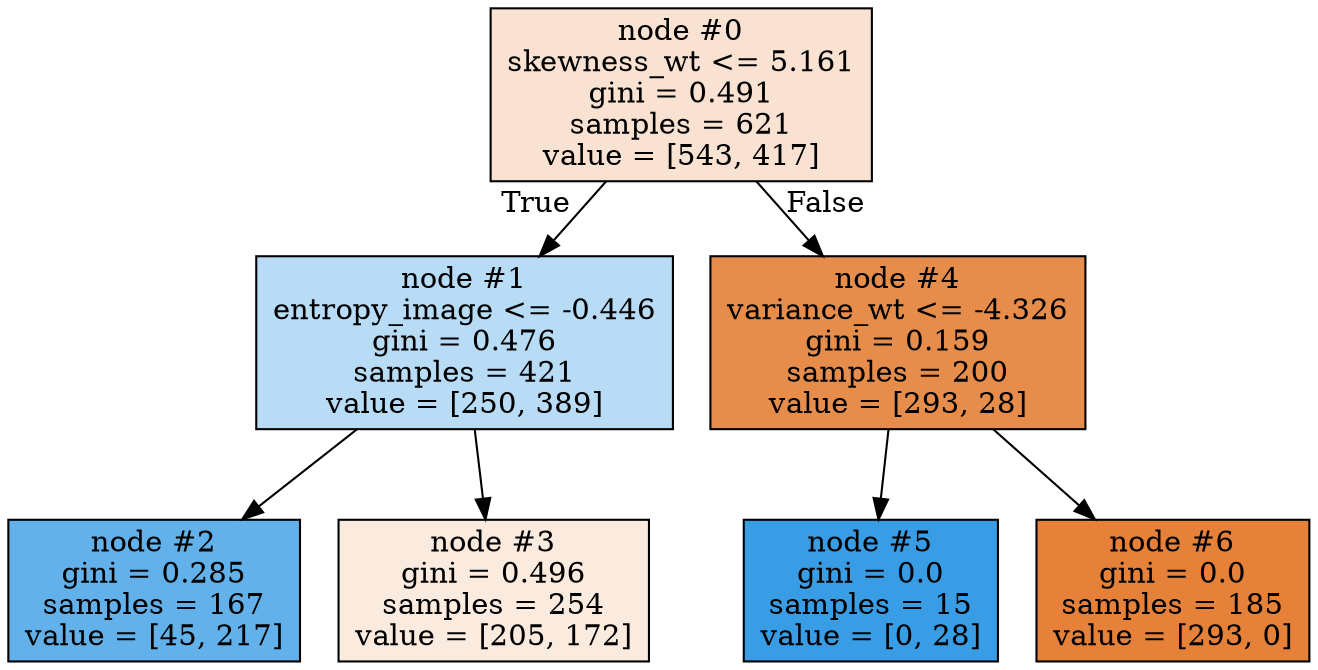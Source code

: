 digraph Tree {
node [shape=box, style="filled", color="black"] ;
graph [ranksep=equally, splines=polyline] ;
0 [label="node #0\nskewness_wt <= 5.161\ngini = 0.491\nsamples = 621\nvalue = [543, 417]", fillcolor="#f9e2d1"] ;
1 [label="node #1\nentropy_image <= -0.446\ngini = 0.476\nsamples = 421\nvalue = [250, 389]", fillcolor="#b8dcf6"] ;
0 -> 1 [labeldistance=2.5, labelangle=45, headlabel="True"] ;
2 [label="node #2\ngini = 0.285\nsamples = 167\nvalue = [45, 217]", fillcolor="#62b1ea"] ;
1 -> 2 ;
3 [label="node #3\ngini = 0.496\nsamples = 254\nvalue = [205, 172]", fillcolor="#fbebdf"] ;
1 -> 3 ;
4 [label="node #4\nvariance_wt <= -4.326\ngini = 0.159\nsamples = 200\nvalue = [293, 28]", fillcolor="#e78d4c"] ;
0 -> 4 [labeldistance=2.5, labelangle=-45, headlabel="False"] ;
5 [label="node #5\ngini = 0.0\nsamples = 15\nvalue = [0, 28]", fillcolor="#399de5"] ;
4 -> 5 ;
6 [label="node #6\ngini = 0.0\nsamples = 185\nvalue = [293, 0]", fillcolor="#e58139"] ;
4 -> 6 ;
{rank=same ; 0} ;
{rank=same ; 1; 4} ;
{rank=same ; 2; 3; 5; 6} ;
}